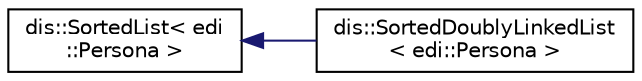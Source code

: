 digraph "Graphical Class Hierarchy"
{
  edge [fontname="Helvetica",fontsize="10",labelfontname="Helvetica",labelfontsize="10"];
  node [fontname="Helvetica",fontsize="10",shape=record];
  rankdir="LR";
  Node1 [label="dis::SortedList\< edi\l::Persona \>",height=0.2,width=0.4,color="black", fillcolor="white", style="filled",URL="$classdis_1_1SortedList.html"];
  Node1 -> Node2 [dir="back",color="midnightblue",fontsize="10",style="solid",fontname="Helvetica"];
  Node2 [label="dis::SortedDoublyLinkedList\l\< edi::Persona \>",height=0.2,width=0.4,color="black", fillcolor="white", style="filled",URL="$classdis_1_1SortedDoublyLinkedList.html"];
}
